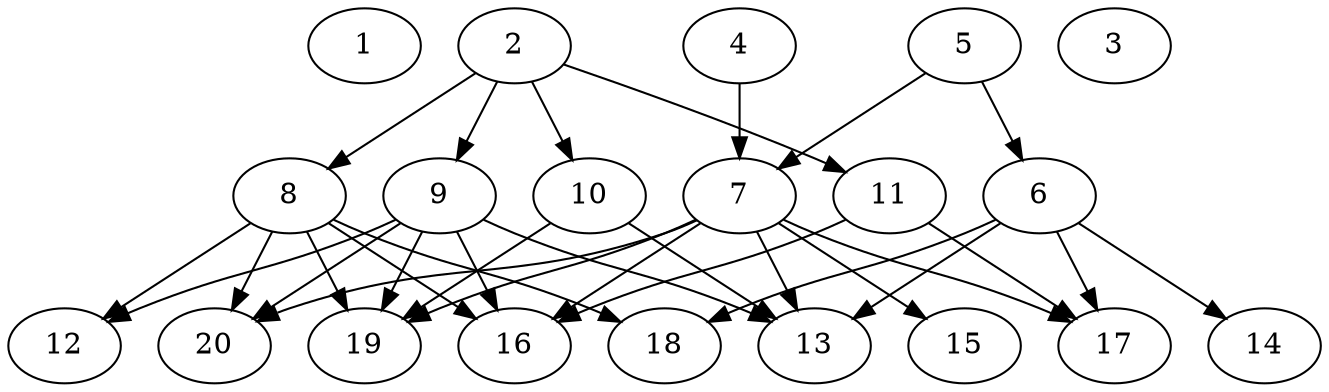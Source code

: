 // DAG automatically generated by daggen at Tue Jul 23 14:25:45 2019
// ./daggen --dot -n 20 --ccr 0.4 --fat 0.7 --regular 0.5 --density 0.6 --mindata 5242880 --maxdata 52428800 
digraph G {
  1 [size="120355840", alpha="0.03", expect_size="48142336"] 
  2 [size="129285120", alpha="0.07", expect_size="51714048"] 
  2 -> 8 [size ="51714048"]
  2 -> 9 [size ="51714048"]
  2 -> 10 [size ="51714048"]
  2 -> 11 [size ="51714048"]
  3 [size="52157440", alpha="0.16", expect_size="20862976"] 
  4 [size="103884800", alpha="0.19", expect_size="41553920"] 
  4 -> 7 [size ="41553920"]
  5 [size="106718720", alpha="0.13", expect_size="42687488"] 
  5 -> 6 [size ="42687488"]
  5 -> 7 [size ="42687488"]
  6 [size="51023360", alpha="0.05", expect_size="20409344"] 
  6 -> 13 [size ="20409344"]
  6 -> 14 [size ="20409344"]
  6 -> 17 [size ="20409344"]
  6 -> 18 [size ="20409344"]
  7 [size="123215360", alpha="0.10", expect_size="49286144"] 
  7 -> 13 [size ="49286144"]
  7 -> 15 [size ="49286144"]
  7 -> 16 [size ="49286144"]
  7 -> 17 [size ="49286144"]
  7 -> 19 [size ="49286144"]
  7 -> 20 [size ="49286144"]
  8 [size="66813440", alpha="0.12", expect_size="26725376"] 
  8 -> 12 [size ="26725376"]
  8 -> 16 [size ="26725376"]
  8 -> 18 [size ="26725376"]
  8 -> 19 [size ="26725376"]
  8 -> 20 [size ="26725376"]
  9 [size="42263040", alpha="0.03", expect_size="16905216"] 
  9 -> 12 [size ="16905216"]
  9 -> 13 [size ="16905216"]
  9 -> 16 [size ="16905216"]
  9 -> 19 [size ="16905216"]
  9 -> 20 [size ="16905216"]
  10 [size="38955520", alpha="0.08", expect_size="15582208"] 
  10 -> 13 [size ="15582208"]
  10 -> 19 [size ="15582208"]
  11 [size="129699840", alpha="0.20", expect_size="51879936"] 
  11 -> 16 [size ="51879936"]
  11 -> 17 [size ="51879936"]
  12 [size="28679680", alpha="0.01", expect_size="11471872"] 
  13 [size="70673920", alpha="0.17", expect_size="28269568"] 
  14 [size="46881280", alpha="0.06", expect_size="18752512"] 
  15 [size="40455680", alpha="0.02", expect_size="16182272"] 
  16 [size="117841920", alpha="0.17", expect_size="47136768"] 
  17 [size="31168000", alpha="0.05", expect_size="12467200"] 
  18 [size="91553280", alpha="0.01", expect_size="36621312"] 
  19 [size="43320320", alpha="0.00", expect_size="17328128"] 
  20 [size="62837760", alpha="0.04", expect_size="25135104"] 
}
